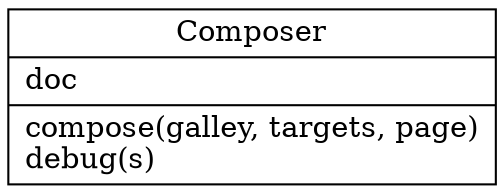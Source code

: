 digraph "classes_composer" {
charset="utf-8"
rankdir=BT
"0" [label="{Composer|doc\l|compose(galley, targets, page)\ldebug(s)\l}", shape="record"];
}

